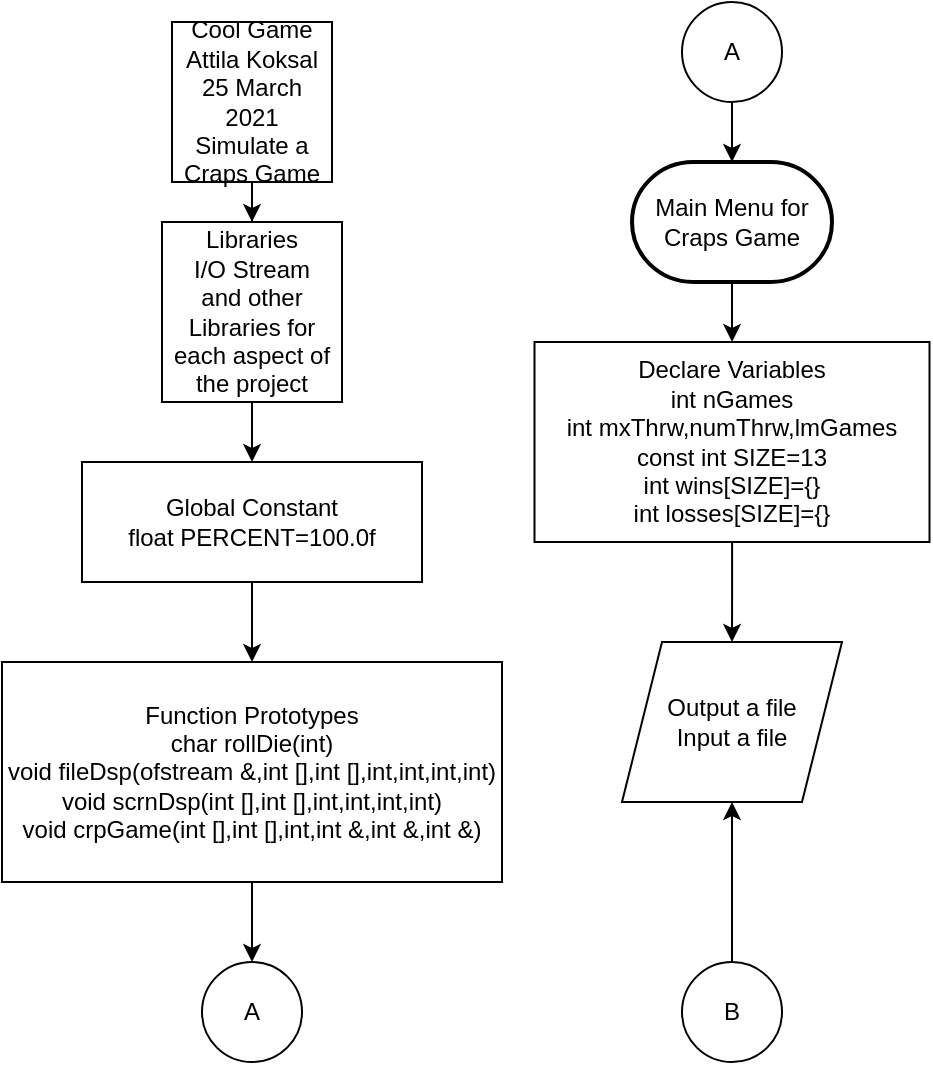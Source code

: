 <mxfile version="14.5.1" type="device"><diagram id="C5RBs43oDa-KdzZeNtuy" name="Page-1"><mxGraphModel dx="1038" dy="580" grid="1" gridSize="10" guides="1" tooltips="1" connect="1" arrows="1" fold="1" page="1" pageScale="1" pageWidth="827" pageHeight="1169" math="0" shadow="0"><root><mxCell id="WIyWlLk6GJQsqaUBKTNV-0"/><mxCell id="WIyWlLk6GJQsqaUBKTNV-1" parent="WIyWlLk6GJQsqaUBKTNV-0"/><mxCell id="mPQuLuSIxWRG8TVKtKjL-34" value="&lt;span&gt;Function Prototypes&lt;/span&gt;&lt;br&gt;&lt;span&gt;char rollDie(int)&lt;/span&gt;&lt;br&gt;&lt;span&gt;void fileDsp(ofstream &amp;amp;,int [],int [],int,int,int,int)&lt;/span&gt;&lt;br&gt;&lt;span&gt;void scrnDsp(int [],int [],int,int,int,int)&lt;/span&gt;&lt;br&gt;&lt;span&gt;void crpGame(int [],int [],int,int &amp;amp;,int &amp;amp;,int &amp;amp;)&lt;/span&gt;" style="rounded=0;whiteSpace=wrap;html=1;" parent="WIyWlLk6GJQsqaUBKTNV-1" vertex="1"><mxGeometry x="5" y="370" width="250" height="110" as="geometry"/></mxCell><mxCell id="A4RTOoCLaP5nwwJ5r5Nx-10" value="" style="group" vertex="1" connectable="0" parent="WIyWlLk6GJQsqaUBKTNV-1"><mxGeometry x="45" y="50" width="170" height="520" as="geometry"/></mxCell><mxCell id="mPQuLuSIxWRG8TVKtKjL-0" value="Cool Game&lt;br&gt;Attila Koksal&lt;br&gt;25 March 2021&lt;br&gt;Simulate a Craps Game" style="whiteSpace=wrap;html=1;aspect=fixed;" parent="A4RTOoCLaP5nwwJ5r5Nx-10" vertex="1"><mxGeometry x="45" width="80" height="80" as="geometry"/></mxCell><mxCell id="mPQuLuSIxWRG8TVKtKjL-1" value="Libraries&lt;br&gt;I/O Stream&lt;br&gt;and other Libraries for each aspect of the project&lt;br&gt;" style="whiteSpace=wrap;html=1;aspect=fixed;" parent="A4RTOoCLaP5nwwJ5r5Nx-10" vertex="1"><mxGeometry x="40" y="100" width="90" height="90" as="geometry"/></mxCell><mxCell id="mPQuLuSIxWRG8TVKtKjL-13" value="" style="edgeStyle=orthogonalEdgeStyle;rounded=0;orthogonalLoop=1;jettySize=auto;html=1;" parent="A4RTOoCLaP5nwwJ5r5Nx-10" source="mPQuLuSIxWRG8TVKtKjL-0" target="mPQuLuSIxWRG8TVKtKjL-1" edge="1"><mxGeometry x="-35" as="geometry"/></mxCell><mxCell id="mPQuLuSIxWRG8TVKtKjL-16" value="A" style="ellipse;whiteSpace=wrap;html=1;aspect=fixed;" parent="A4RTOoCLaP5nwwJ5r5Nx-10" vertex="1"><mxGeometry x="60" y="470" width="50" height="50" as="geometry"/></mxCell><mxCell id="mPQuLuSIxWRG8TVKtKjL-27" value="&lt;span&gt;Global Constant&lt;/span&gt;&lt;br&gt;&lt;span&gt;float PERCENT=100.0f&lt;/span&gt;" style="rounded=0;whiteSpace=wrap;html=1;" parent="A4RTOoCLaP5nwwJ5r5Nx-10" vertex="1"><mxGeometry y="220" width="170" height="60" as="geometry"/></mxCell><mxCell id="mPQuLuSIxWRG8TVKtKjL-32" value="" style="edgeStyle=orthogonalEdgeStyle;rounded=0;orthogonalLoop=1;jettySize=auto;html=1;" parent="A4RTOoCLaP5nwwJ5r5Nx-10" source="mPQuLuSIxWRG8TVKtKjL-1" target="mPQuLuSIxWRG8TVKtKjL-27" edge="1"><mxGeometry relative="1" as="geometry"/></mxCell><mxCell id="mPQuLuSIxWRG8TVKtKjL-35" value="" style="edgeStyle=orthogonalEdgeStyle;rounded=0;orthogonalLoop=1;jettySize=auto;html=1;" parent="A4RTOoCLaP5nwwJ5r5Nx-10" source="mPQuLuSIxWRG8TVKtKjL-34" target="mPQuLuSIxWRG8TVKtKjL-16" edge="1"><mxGeometry relative="1" as="geometry"/></mxCell><mxCell id="mPQuLuSIxWRG8TVKtKjL-36" value="" style="edgeStyle=orthogonalEdgeStyle;rounded=0;orthogonalLoop=1;jettySize=auto;html=1;" parent="WIyWlLk6GJQsqaUBKTNV-1" source="mPQuLuSIxWRG8TVKtKjL-27" target="mPQuLuSIxWRG8TVKtKjL-34" edge="1"><mxGeometry relative="1" as="geometry"/></mxCell><mxCell id="A4RTOoCLaP5nwwJ5r5Nx-11" value="" style="group" vertex="1" connectable="0" parent="WIyWlLk6GJQsqaUBKTNV-1"><mxGeometry x="271.25" y="40" width="197.5" height="530" as="geometry"/></mxCell><mxCell id="mPQuLuSIxWRG8TVKtKjL-20" value="A" style="ellipse;whiteSpace=wrap;html=1;aspect=fixed;" parent="A4RTOoCLaP5nwwJ5r5Nx-11" vertex="1"><mxGeometry x="73.75" width="50" height="50" as="geometry"/></mxCell><mxCell id="mPQuLuSIxWRG8TVKtKjL-24" value="Main Menu for Craps Game" style="strokeWidth=2;html=1;shape=mxgraph.flowchart.terminator;whiteSpace=wrap;" parent="A4RTOoCLaP5nwwJ5r5Nx-11" vertex="1"><mxGeometry x="48.75" y="80" width="100" height="60" as="geometry"/></mxCell><mxCell id="A4RTOoCLaP5nwwJ5r5Nx-5" value="" style="edgeStyle=orthogonalEdgeStyle;rounded=0;orthogonalLoop=1;jettySize=auto;html=1;" edge="1" parent="A4RTOoCLaP5nwwJ5r5Nx-11" source="mPQuLuSIxWRG8TVKtKjL-20" target="mPQuLuSIxWRG8TVKtKjL-24"><mxGeometry relative="1" as="geometry"/></mxCell><mxCell id="mPQuLuSIxWRG8TVKtKjL-26" value="Declare Variables&lt;br&gt;int nGames&lt;br&gt;int mxThrw,numThrw,lmGames&lt;br&gt;const int SIZE=13&lt;br&gt;int wins[SIZE]={}&lt;br&gt;int losses[SIZE]={}" style="rounded=0;whiteSpace=wrap;html=1;" parent="A4RTOoCLaP5nwwJ5r5Nx-11" vertex="1"><mxGeometry y="170" width="197.5" height="100" as="geometry"/></mxCell><mxCell id="A4RTOoCLaP5nwwJ5r5Nx-2" value="" style="edgeStyle=orthogonalEdgeStyle;rounded=0;orthogonalLoop=1;jettySize=auto;html=1;" edge="1" parent="A4RTOoCLaP5nwwJ5r5Nx-11" source="mPQuLuSIxWRG8TVKtKjL-24" target="mPQuLuSIxWRG8TVKtKjL-26"><mxGeometry relative="1" as="geometry"/></mxCell><mxCell id="A4RTOoCLaP5nwwJ5r5Nx-6" value="Output a file&lt;br&gt;Input a file" style="shape=parallelogram;perimeter=parallelogramPerimeter;whiteSpace=wrap;html=1;fixedSize=1;" vertex="1" parent="A4RTOoCLaP5nwwJ5r5Nx-11"><mxGeometry x="43.75" y="320" width="110" height="80" as="geometry"/></mxCell><mxCell id="A4RTOoCLaP5nwwJ5r5Nx-9" value="" style="edgeStyle=orthogonalEdgeStyle;rounded=0;orthogonalLoop=1;jettySize=auto;html=1;" edge="1" parent="A4RTOoCLaP5nwwJ5r5Nx-11" source="mPQuLuSIxWRG8TVKtKjL-26" target="A4RTOoCLaP5nwwJ5r5Nx-6"><mxGeometry relative="1" as="geometry"/></mxCell><mxCell id="A4RTOoCLaP5nwwJ5r5Nx-8" value="" style="edgeStyle=orthogonalEdgeStyle;rounded=0;orthogonalLoop=1;jettySize=auto;html=1;" edge="1" parent="A4RTOoCLaP5nwwJ5r5Nx-11" source="A4RTOoCLaP5nwwJ5r5Nx-7" target="A4RTOoCLaP5nwwJ5r5Nx-6"><mxGeometry relative="1" as="geometry"/></mxCell><mxCell id="A4RTOoCLaP5nwwJ5r5Nx-7" value="B" style="ellipse;whiteSpace=wrap;html=1;aspect=fixed;" vertex="1" parent="A4RTOoCLaP5nwwJ5r5Nx-11"><mxGeometry x="73.75" y="480" width="50" height="50" as="geometry"/></mxCell></root></mxGraphModel></diagram></mxfile>